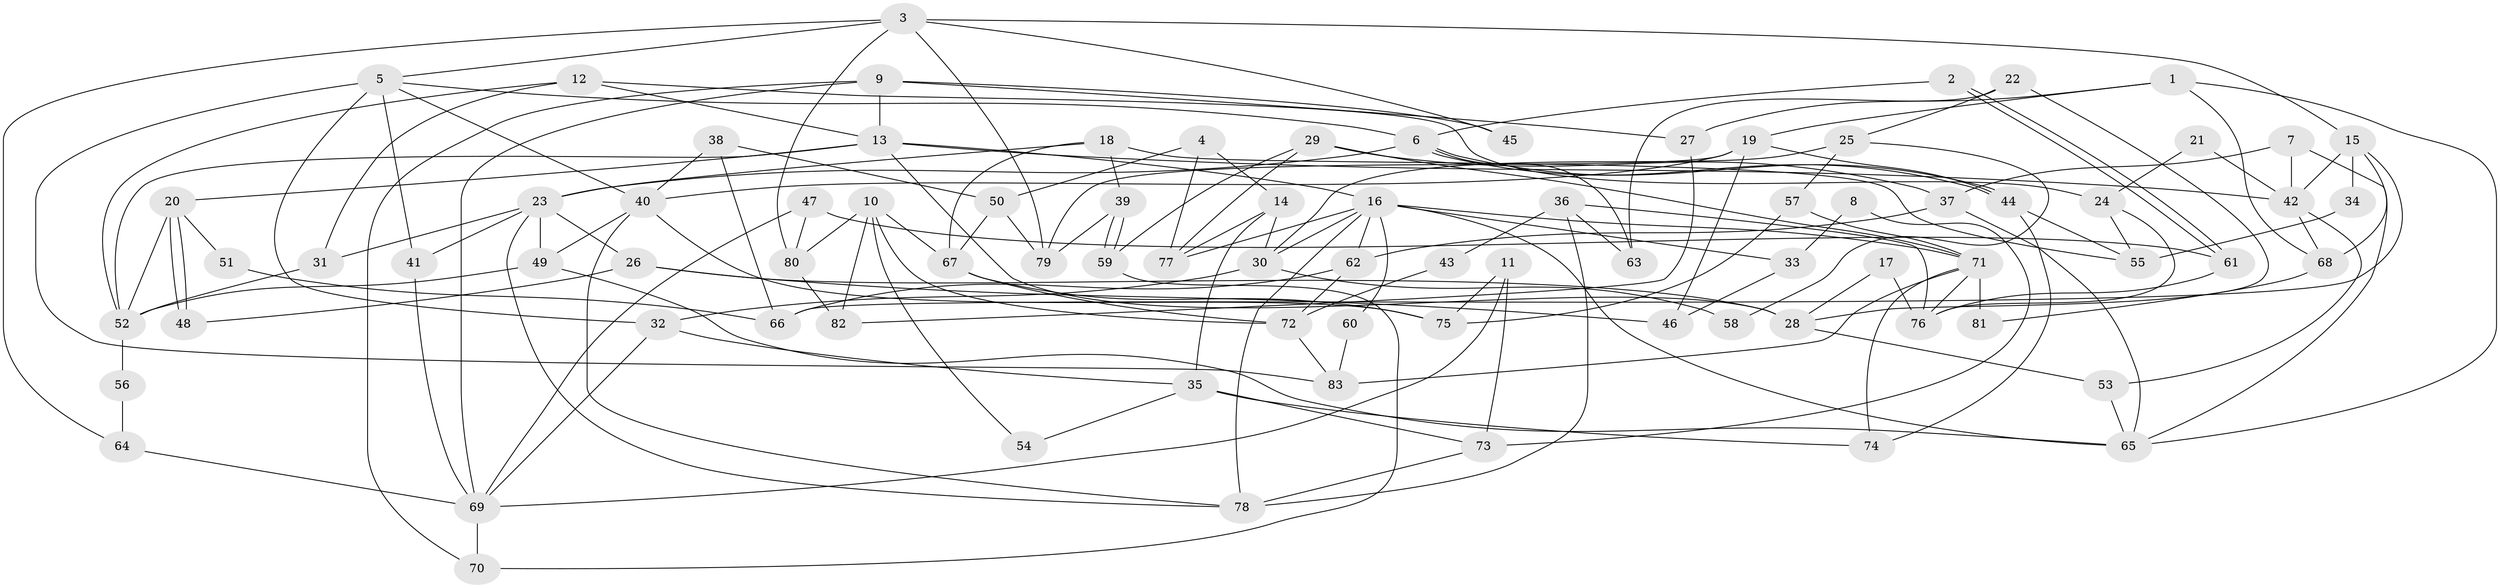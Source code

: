 // Generated by graph-tools (version 1.1) at 2025/51/03/09/25 04:51:29]
// undirected, 83 vertices, 166 edges
graph export_dot {
graph [start="1"]
  node [color=gray90,style=filled];
  1;
  2;
  3;
  4;
  5;
  6;
  7;
  8;
  9;
  10;
  11;
  12;
  13;
  14;
  15;
  16;
  17;
  18;
  19;
  20;
  21;
  22;
  23;
  24;
  25;
  26;
  27;
  28;
  29;
  30;
  31;
  32;
  33;
  34;
  35;
  36;
  37;
  38;
  39;
  40;
  41;
  42;
  43;
  44;
  45;
  46;
  47;
  48;
  49;
  50;
  51;
  52;
  53;
  54;
  55;
  56;
  57;
  58;
  59;
  60;
  61;
  62;
  63;
  64;
  65;
  66;
  67;
  68;
  69;
  70;
  71;
  72;
  73;
  74;
  75;
  76;
  77;
  78;
  79;
  80;
  81;
  82;
  83;
  1 -- 68;
  1 -- 65;
  1 -- 19;
  1 -- 27;
  2 -- 61;
  2 -- 61;
  2 -- 6;
  3 -- 5;
  3 -- 79;
  3 -- 15;
  3 -- 45;
  3 -- 64;
  3 -- 80;
  4 -- 14;
  4 -- 50;
  4 -- 77;
  5 -- 40;
  5 -- 6;
  5 -- 32;
  5 -- 41;
  5 -- 83;
  6 -- 23;
  6 -- 44;
  6 -- 44;
  6 -- 63;
  7 -- 37;
  7 -- 65;
  7 -- 42;
  8 -- 33;
  8 -- 73;
  9 -- 69;
  9 -- 27;
  9 -- 13;
  9 -- 45;
  9 -- 70;
  10 -- 72;
  10 -- 67;
  10 -- 54;
  10 -- 80;
  10 -- 82;
  11 -- 69;
  11 -- 73;
  11 -- 75;
  12 -- 31;
  12 -- 52;
  12 -- 13;
  12 -- 24;
  13 -- 16;
  13 -- 20;
  13 -- 28;
  13 -- 42;
  13 -- 52;
  14 -- 30;
  14 -- 77;
  14 -- 35;
  15 -- 42;
  15 -- 34;
  15 -- 66;
  15 -- 68;
  16 -- 78;
  16 -- 30;
  16 -- 33;
  16 -- 60;
  16 -- 62;
  16 -- 65;
  16 -- 71;
  16 -- 77;
  17 -- 28;
  17 -- 76;
  18 -- 23;
  18 -- 67;
  18 -- 39;
  18 -- 55;
  19 -- 40;
  19 -- 44;
  19 -- 46;
  19 -- 79;
  20 -- 48;
  20 -- 48;
  20 -- 51;
  20 -- 52;
  21 -- 24;
  21 -- 42;
  22 -- 63;
  22 -- 28;
  22 -- 25;
  23 -- 49;
  23 -- 41;
  23 -- 26;
  23 -- 31;
  23 -- 78;
  24 -- 55;
  24 -- 76;
  25 -- 30;
  25 -- 57;
  25 -- 58;
  26 -- 28;
  26 -- 46;
  26 -- 48;
  27 -- 82;
  28 -- 53;
  29 -- 71;
  29 -- 77;
  29 -- 37;
  29 -- 59;
  30 -- 32;
  30 -- 58;
  31 -- 52;
  32 -- 35;
  32 -- 69;
  33 -- 46;
  34 -- 55;
  35 -- 74;
  35 -- 54;
  35 -- 73;
  36 -- 78;
  36 -- 76;
  36 -- 43;
  36 -- 63;
  37 -- 62;
  37 -- 65;
  38 -- 50;
  38 -- 40;
  38 -- 66;
  39 -- 59;
  39 -- 59;
  39 -- 79;
  40 -- 75;
  40 -- 49;
  40 -- 78;
  41 -- 69;
  42 -- 53;
  42 -- 68;
  43 -- 72;
  44 -- 55;
  44 -- 74;
  47 -- 80;
  47 -- 69;
  47 -- 61;
  49 -- 65;
  49 -- 52;
  50 -- 67;
  50 -- 79;
  51 -- 66;
  52 -- 56;
  53 -- 65;
  56 -- 64;
  57 -- 71;
  57 -- 75;
  59 -- 70;
  60 -- 83;
  61 -- 76;
  62 -- 66;
  62 -- 72;
  64 -- 69;
  67 -- 75;
  67 -- 72;
  68 -- 81;
  69 -- 70;
  71 -- 76;
  71 -- 74;
  71 -- 81;
  71 -- 83;
  72 -- 83;
  73 -- 78;
  80 -- 82;
}
